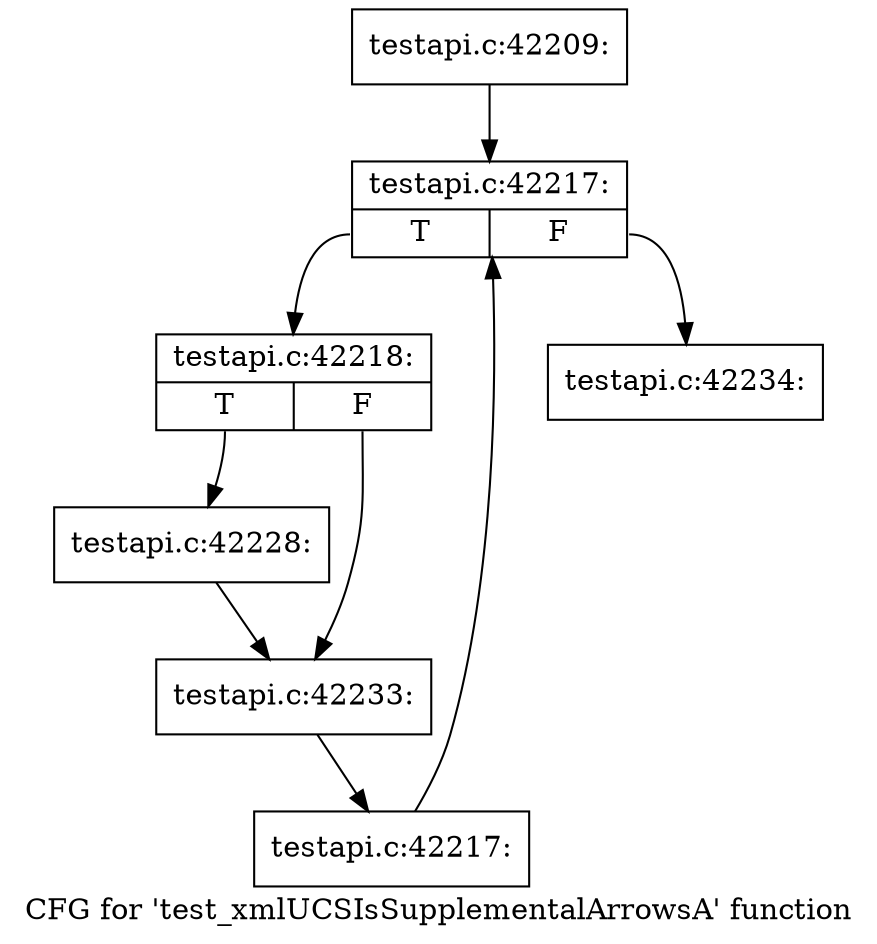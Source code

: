 digraph "CFG for 'test_xmlUCSIsSupplementalArrowsA' function" {
	label="CFG for 'test_xmlUCSIsSupplementalArrowsA' function";

	Node0x5770230 [shape=record,label="{testapi.c:42209:}"];
	Node0x5770230 -> Node0x5791980;
	Node0x5791980 [shape=record,label="{testapi.c:42217:|{<s0>T|<s1>F}}"];
	Node0x5791980:s0 -> Node0x5791c60;
	Node0x5791980:s1 -> Node0x57917e0;
	Node0x5791c60 [shape=record,label="{testapi.c:42218:|{<s0>T|<s1>F}}"];
	Node0x5791c60:s0 -> Node0x5792ac0;
	Node0x5791c60:s1 -> Node0x5793290;
	Node0x5792ac0 [shape=record,label="{testapi.c:42228:}"];
	Node0x5792ac0 -> Node0x5793290;
	Node0x5793290 [shape=record,label="{testapi.c:42233:}"];
	Node0x5793290 -> Node0x5791bd0;
	Node0x5791bd0 [shape=record,label="{testapi.c:42217:}"];
	Node0x5791bd0 -> Node0x5791980;
	Node0x57917e0 [shape=record,label="{testapi.c:42234:}"];
}
